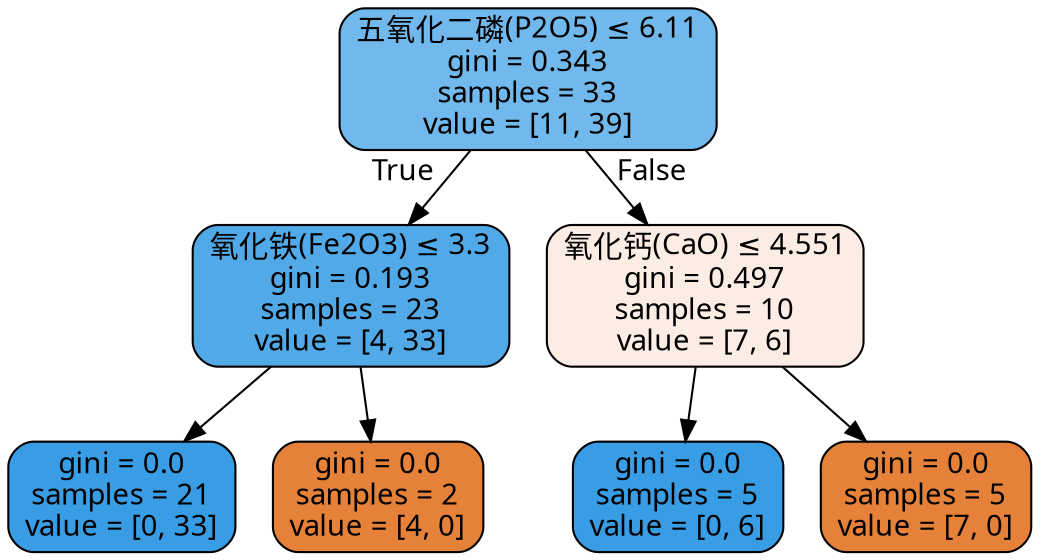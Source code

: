 digraph Tree {
node [shape=box, style="filled, rounded", color="black", fontname="DengXian"] ;
edge [fontname="DengXian"] ;
0 [label=<五氧化二磷(P2O5) &le; 6.11<br/>gini = 0.343<br/>samples = 33<br/>value = [11, 39]>, fillcolor="#71b9ec"] ;
1 [label=<氧化铁(Fe2O3) &le; 3.3<br/>gini = 0.193<br/>samples = 23<br/>value = [4, 33]>, fillcolor="#51a9e8"] ;
0 -> 1 [labeldistance=2.5, labelangle=45, headlabel="True"] ;
2 [label=<gini = 0.0<br/>samples = 21<br/>value = [0, 33]>, fillcolor="#399de5"] ;
1 -> 2 ;
3 [label=<gini = 0.0<br/>samples = 2<br/>value = [4, 0]>, fillcolor="#e58139"] ;
1 -> 3 ;
4 [label=<氧化钙(CaO) &le; 4.551<br/>gini = 0.497<br/>samples = 10<br/>value = [7, 6]>, fillcolor="#fbede3"] ;
0 -> 4 [labeldistance=2.5, labelangle=-45, headlabel="False"] ;
5 [label=<gini = 0.0<br/>samples = 5<br/>value = [0, 6]>, fillcolor="#399de5"] ;
4 -> 5 ;
6 [label=<gini = 0.0<br/>samples = 5<br/>value = [7, 0]>, fillcolor="#e58139"] ;
4 -> 6 ;
}